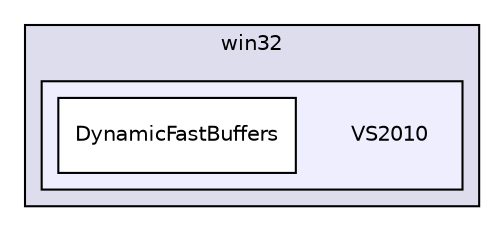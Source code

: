 digraph "D:/Proyectos/DynamicFastBuffers/win32/VS2010" {
  compound=true
  node [ fontsize="10", fontname="Helvetica"];
  edge [ labelfontsize="10", labelfontname="Helvetica"];
  subgraph clusterdir_b4f92dd377abba25bba37a57cb06d57a {
    graph [ bgcolor="#ddddee", pencolor="black", label="win32" fontname="Helvetica", fontsize="10", URL="dir_b4f92dd377abba25bba37a57cb06d57a.html"]
  subgraph clusterdir_56c8f89cf9d22818312c8a4e6abbe8b2 {
    graph [ bgcolor="#eeeeff", pencolor="black", label="" URL="dir_56c8f89cf9d22818312c8a4e6abbe8b2.html"];
    dir_56c8f89cf9d22818312c8a4e6abbe8b2 [shape=plaintext label="VS2010"];
    dir_33db8734df3662983e8b2af75bc8d509 [shape=box label="DynamicFastBuffers" color="black" fillcolor="white" style="filled" URL="dir_33db8734df3662983e8b2af75bc8d509.html"];
  }
  }
}
